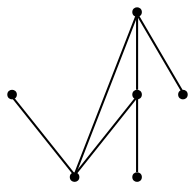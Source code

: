 graph {
  node [shape=point,comment="{\"directed\":false,\"doi\":\"10.1007/978-3-319-50106-2_27\",\"figure\":\"2 (4)\"}"]

  v0 [pos="1310.3149850881514,2183.0906312899497"]
  v1 [pos="1151.8949662769542,2183.0906312899497"]
  v2 [pos="1310.3149850881514,2239.6675417755055"]
  v3 [pos="1231.1045464607332,2318.8751019975343"]
  v4 [pos="1231.1045464607332,2137.827614950767"]
  v5 [pos="1163.210302646834,2250.9839158397754"]

  v0 -- v1 [id="-1",pos="1310.3149850881514,2183.0906312899497 1151.8949662769542,2183.0906312899497 1151.8949662769542,2183.0906312899497 1151.8949662769542,2183.0906312899497"]
  v2 -- v1 [id="-2",pos="1310.3149850881514,2239.6675417755055 1208.4716799205628,2239.6675417755055 1208.4716799205628,2239.6675417755055 1208.4716799205628,2239.6675417755055 1151.8949662769542,2183.0906312899497 1151.8949662769542,2183.0906312899497 1151.8949662769542,2183.0906312899497"]
  v0 -- v5 [id="-3",pos="1310.3149850881514,2183.0906312899497 1242.4229350746627,2250.9818174477086 1242.4229350746627,2250.9818174477086 1242.4229350746627,2250.9818174477086 1163.210302646834,2250.9839158397754 1163.210302646834,2250.9839158397754 1163.210302646834,2250.9839158397754"]
  v3 -- v4 [id="-4",pos="1231.1045464607332,2318.8751019975343 1231.1045464607332,2137.827614950767 1231.1045464607332,2137.827614950767 1231.1045464607332,2137.827614950767"]
  v3 -- v0 [id="-5",pos="1231.1045464607332,2318.8751019975343 1310.3149850881514,2183.0906312899497 1310.3149850881514,2183.0906312899497 1310.3149850881514,2183.0906312899497"]
  v3 -- v1 [id="-6",pos="1231.1045464607332,2318.8751019975343 1151.8949662769542,2183.0906312899497 1151.8949662769542,2183.0906312899497 1151.8949662769542,2183.0906312899497"]
}